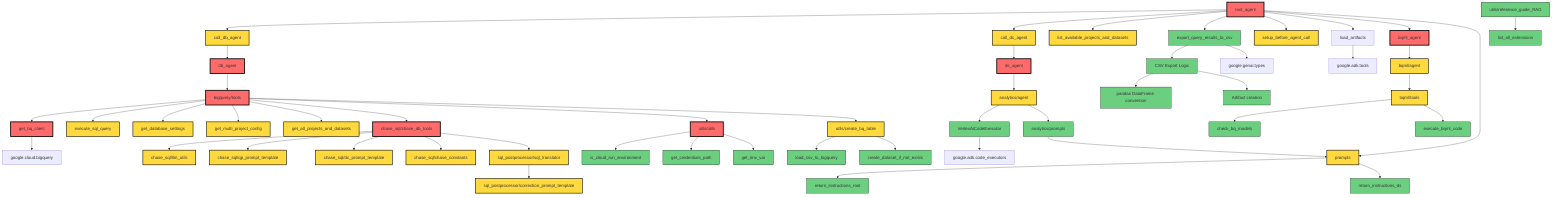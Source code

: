 graph TD
    %% Core Infrastructure Nodes
    A[root_agent] --> B[call_db_agent]
    A --> C[call_ds_agent]
    A --> D[list_available_projects_and_datasets]
    A --> E[export_query_results_to_csv]
    A --> F[setup_before_agent_call]
    A --> G[load_artifacts]
    
    %% Sub-Agent Architecture
    B --> H[db_agent]
    C --> I[ds_agent]
    A --> J[bqml_agent]
    
    %% BigQuery Core Infrastructure
    H --> K[bigquery/tools]
    K --> L[get_bq_client]
    K --> M[execute_sql_query]
    K --> N[get_database_settings]
    K --> O[get_multi_project_config]
    K --> P[get_all_projects_and_datasets]
    
    %% CHASE SQL System (Core NL2SQL)
    K --> Q[chase_sql/chase_db_tools]
    Q --> R[chase_sql/llm_utils]
    Q --> S[chase_sql/qp_prompt_template]
    Q --> T[chase_sql/dc_prompt_template]
    Q --> U[chase_sql/chase_constants]
    
    %% SQL Post-processing (Core)
    Q --> V[sql_postprocessor/sql_translator]
    V --> W[sql_postprocessor/correction_prompt_template]
    
    %% Data Science Analytics Agent
    I --> X[analytics/agent]
    X --> Y[VertexAiCodeExecutor]
    X --> Z[analytics/prompts]
    
    %% BQML Agent
    J --> AA[bqml/agent]
    AA --> BB[bqml/tools]
    BB --> AB[check_bq_models]
    BB --> AC[execute_bqml_code]
    
    %% Utility Functions
    K --> AD[utils/utils]
    AD --> AE[is_cloud_run_environment]
    AD --> AF[get_credentials_path]
    AD --> AG[get_env_var]
    
    %% Data Management Utils
    K --> AH[utils/create_bq_table]
    AH --> AI[load_csv_to_bigquery]
    AH --> AJ[create_dataset_if_not_exists]
    
    %% RAG System
    AK[utils/reference_guide_RAG] --> AL[list_all_extensions]
    
    %% Leaf Node Features
    E --> AM[CSV Export Logic]
    AM --> AN[pandas DataFrame conversion]
    AM --> AO[Artifact creation]
    
    %% Prompts System
    A --> AP[prompts]
    Z --> AP
    AP --> AQ[return_instructions_root]
    AP --> AR[return_instructions_ds]
    
    %% External Dependencies (Core Infrastructure)
    L --> AS[google.cloud.bigquery]
    Y --> AT[google.adk.code_executors]
    G --> AU[google.adk.tools]
    E --> AV[google.genai.types]
    
    %% Styling and classification
    classDef coreNode fill:#ff6b6b,stroke:#000,stroke-width:3px
    classDef businessNode fill:#ffd93d,stroke:#000,stroke-width:2px
    classDef leafNode fill:#6bcf7f,stroke:#000,stroke-width:1px
    
    %% Core Infrastructure (High dependency, critical components)
    class A,K,L,Q,H,I,J,AD coreNode
    
    %% Business Logic (Medium dependency, orchestration)
    class B,C,D,F,M,N,O,P,R,S,T,U,V,W,X,AA,BB,AH,AP businessNode
    
    %% Leaf Nodes (Low dependency, feature-specific)
    class E,AM,AN,AO,Y,Z,AB,AC,AE,AF,AG,AI,AJ,AK,AL,AQ,AR leafNode